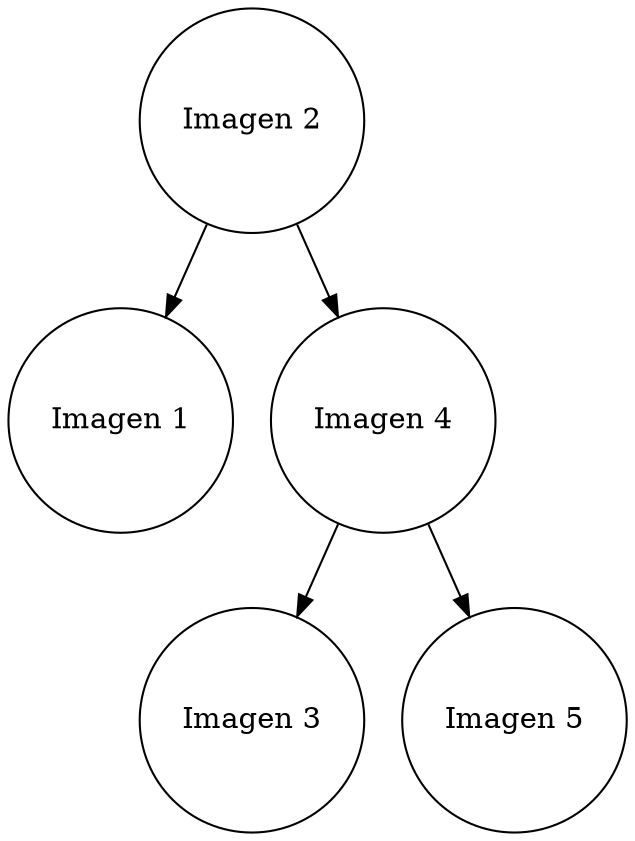 digraph binaryTree { 
node[shape = circle]; 

Nodo85737747[label = "Imagen 2"];

Nodo85737747 -> Nodo297209253; 

Nodo85737747 -> Nodo2048166906; 

Nodo297209253[label = "Imagen 1"];

Nodo2048166906[label = "Imagen 4"];

Nodo2048166906 -> Nodo392255474; 

Nodo2048166906 -> Nodo1880262868; 

Nodo392255474[label = "Imagen 3"];

Nodo1880262868[label = "Imagen 5"];
}
